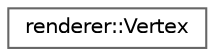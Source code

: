 digraph "Graphical Class Hierarchy"
{
 // LATEX_PDF_SIZE
  bgcolor="transparent";
  edge [fontname=Helvetica,fontsize=10,labelfontname=Helvetica,labelfontsize=10];
  node [fontname=Helvetica,fontsize=10,shape=box,height=0.2,width=0.4];
  rankdir="LR";
  Node0 [id="Node000000",label="renderer::Vertex",height=0.2,width=0.4,color="grey40", fillcolor="white", style="filled",URL="$structrenderer_1_1_vertex.html",tooltip=" "];
}
